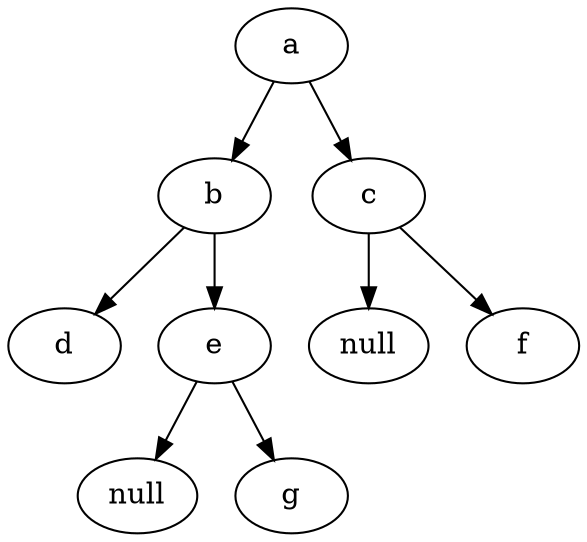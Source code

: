 digraph binary_tree_outline{
   null_1,null_2[label="null"]
   a->{b,c};
   b->{d,e};
   e->{null_1,g};
   c->{null_2,f}
}
